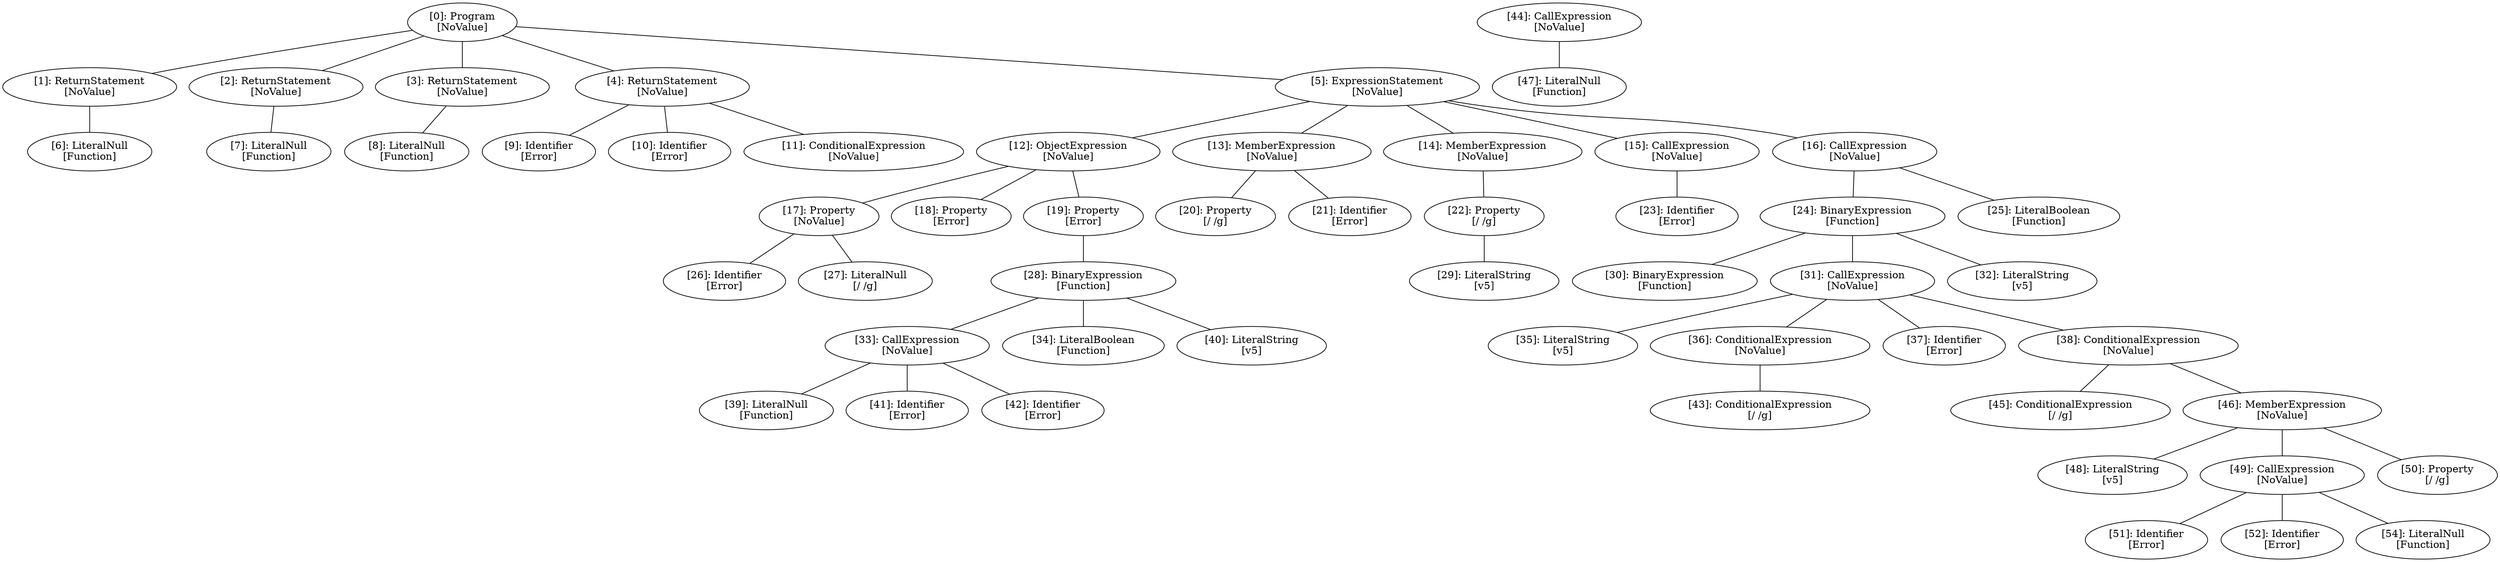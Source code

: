 // Result
graph {
	0 [label="[0]: Program
[NoValue]"]
	1 [label="[1]: ReturnStatement
[NoValue]"]
	2 [label="[2]: ReturnStatement
[NoValue]"]
	3 [label="[3]: ReturnStatement
[NoValue]"]
	4 [label="[4]: ReturnStatement
[NoValue]"]
	5 [label="[5]: ExpressionStatement
[NoValue]"]
	6 [label="[6]: LiteralNull
[Function]"]
	7 [label="[7]: LiteralNull
[Function]"]
	8 [label="[8]: LiteralNull
[Function]"]
	9 [label="[9]: Identifier
[Error]"]
	10 [label="[10]: Identifier
[Error]"]
	11 [label="[11]: ConditionalExpression
[NoValue]"]
	12 [label="[12]: ObjectExpression
[NoValue]"]
	13 [label="[13]: MemberExpression
[NoValue]"]
	14 [label="[14]: MemberExpression
[NoValue]"]
	15 [label="[15]: CallExpression
[NoValue]"]
	16 [label="[16]: CallExpression
[NoValue]"]
	17 [label="[17]: Property
[NoValue]"]
	18 [label="[18]: Property
[Error]"]
	19 [label="[19]: Property
[Error]"]
	20 [label="[20]: Property
[/ /g]"]
	21 [label="[21]: Identifier
[Error]"]
	22 [label="[22]: Property
[/ /g]"]
	23 [label="[23]: Identifier
[Error]"]
	24 [label="[24]: BinaryExpression
[Function]"]
	25 [label="[25]: LiteralBoolean
[Function]"]
	26 [label="[26]: Identifier
[Error]"]
	27 [label="[27]: LiteralNull
[/ /g]"]
	28 [label="[28]: BinaryExpression
[Function]"]
	29 [label="[29]: LiteralString
[v5]"]
	30 [label="[30]: BinaryExpression
[Function]"]
	31 [label="[31]: CallExpression
[NoValue]"]
	32 [label="[32]: LiteralString
[v5]"]
	33 [label="[33]: CallExpression
[NoValue]"]
	34 [label="[34]: LiteralBoolean
[Function]"]
	35 [label="[35]: LiteralString
[v5]"]
	36 [label="[36]: ConditionalExpression
[NoValue]"]
	37 [label="[37]: Identifier
[Error]"]
	38 [label="[38]: ConditionalExpression
[NoValue]"]
	39 [label="[39]: LiteralNull
[Function]"]
	40 [label="[40]: LiteralString
[v5]"]
	41 [label="[41]: Identifier
[Error]"]
	42 [label="[42]: Identifier
[Error]"]
	43 [label="[43]: ConditionalExpression
[/ /g]"]
	44 [label="[44]: CallExpression
[NoValue]"]
	45 [label="[45]: ConditionalExpression
[/ /g]"]
	46 [label="[46]: MemberExpression
[NoValue]"]
	47 [label="[47]: LiteralNull
[Function]"]
	48 [label="[48]: LiteralString
[v5]"]
	49 [label="[49]: CallExpression
[NoValue]"]
	50 [label="[50]: Property
[/ /g]"]
	51 [label="[51]: Identifier
[Error]"]
	52 [label="[52]: Identifier
[Error]"]
	54 [label="[54]: LiteralNull
[Function]"]
	0 -- 1
	0 -- 2
	0 -- 3
	0 -- 4
	0 -- 5
	1 -- 6
	2 -- 7
	3 -- 8
	4 -- 9
	4 -- 10
	4 -- 11
	5 -- 12
	5 -- 13
	5 -- 14
	5 -- 15
	5 -- 16
	12 -- 17
	12 -- 18
	12 -- 19
	13 -- 20
	13 -- 21
	14 -- 22
	15 -- 23
	16 -- 24
	16 -- 25
	17 -- 26
	17 -- 27
	19 -- 28
	22 -- 29
	24 -- 30
	24 -- 31
	24 -- 32
	28 -- 33
	28 -- 34
	28 -- 40
	31 -- 35
	31 -- 36
	31 -- 37
	31 -- 38
	33 -- 39
	33 -- 41
	33 -- 42
	36 -- 43
	38 -- 45
	38 -- 46
	44 -- 47
	46 -- 48
	46 -- 49
	46 -- 50
	49 -- 51
	49 -- 52
	49 -- 54
}
